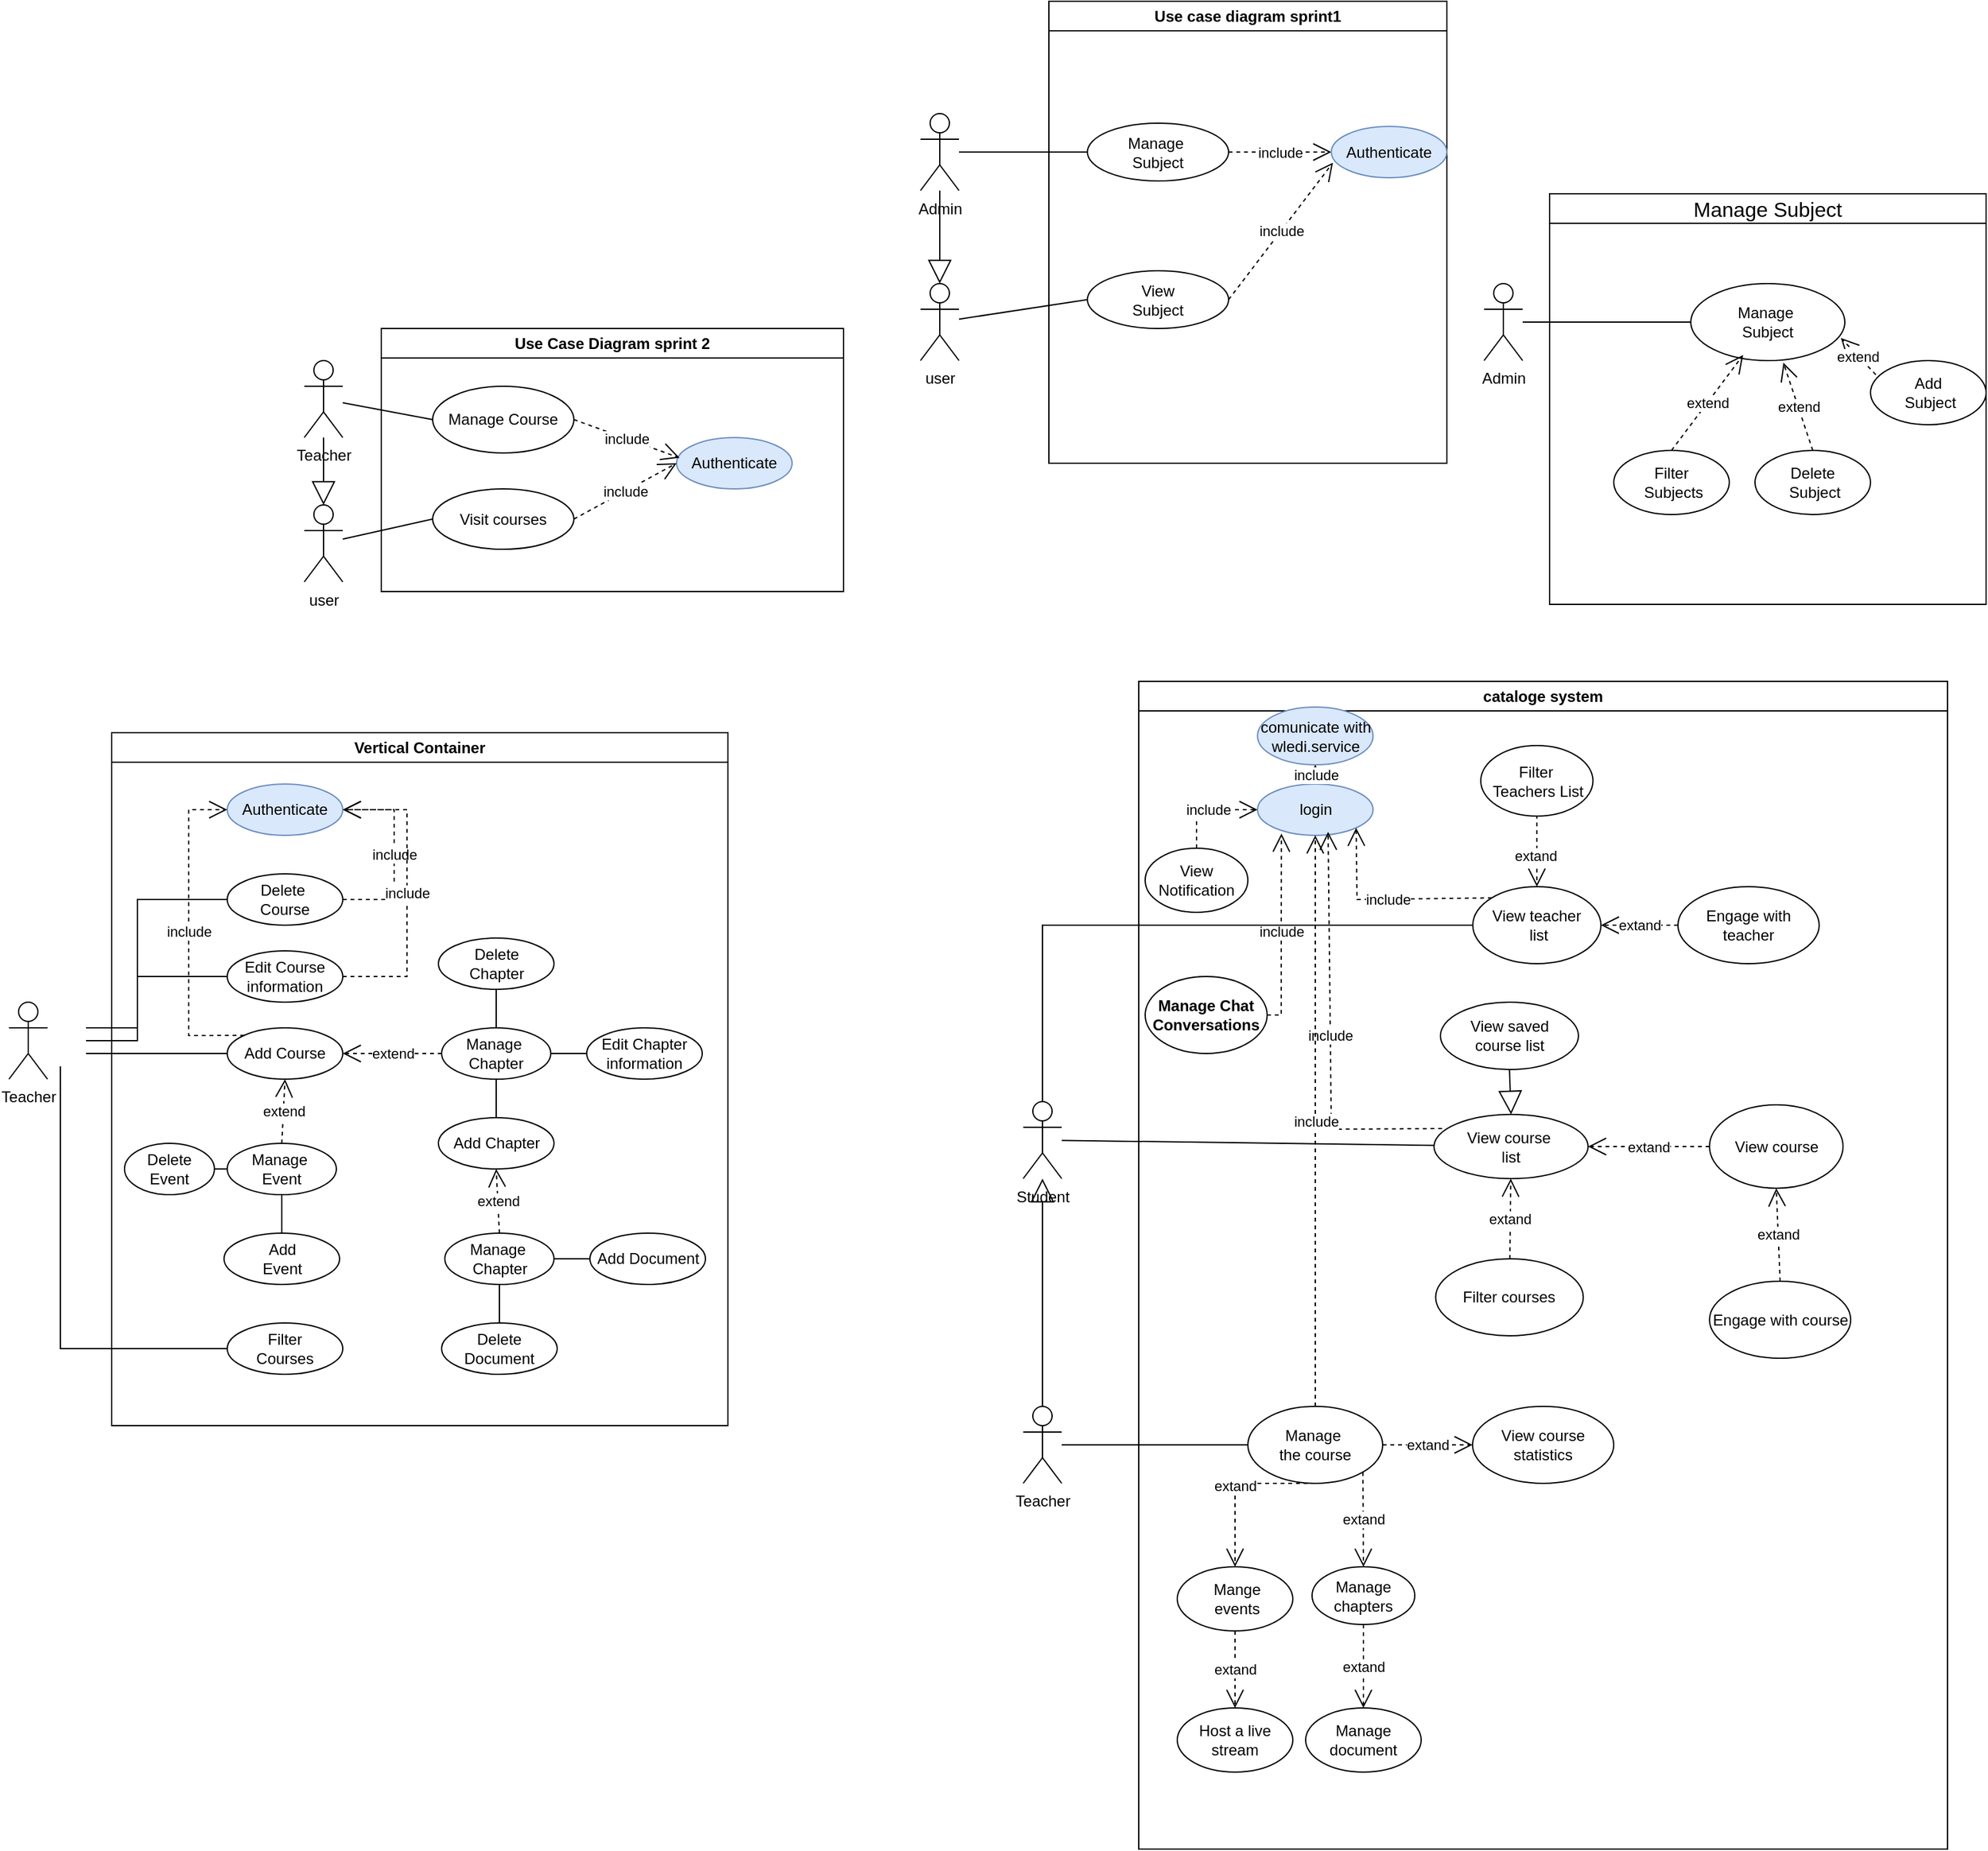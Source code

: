 <mxfile version="24.7.8">
  <diagram name="Page-1" id="SzHzPwQ4UlkWMSZUTKHr">
    <mxGraphModel dx="2593" dy="1928" grid="1" gridSize="10" guides="1" tooltips="1" connect="1" arrows="1" fold="1" page="1" pageScale="1" pageWidth="827" pageHeight="1169" math="0" shadow="0">
      <root>
        <mxCell id="0" />
        <mxCell id="1" parent="0" />
        <mxCell id="7-QTB2i3PnKzkWgtio7F-1" value="Teacher" style="shape=umlActor;verticalLabelPosition=bottom;verticalAlign=top;html=1;" parent="1" vertex="1">
          <mxGeometry x="40" y="585" width="30" height="60" as="geometry" />
        </mxCell>
        <mxCell id="7-QTB2i3PnKzkWgtio7F-2" value="cataloge system" style="swimlane;whiteSpace=wrap;html=1;" parent="1" vertex="1">
          <mxGeometry x="130" y="20" width="630" height="910" as="geometry">
            <mxRectangle x="130" y="20" width="130" height="30" as="alternateBounds" />
          </mxGeometry>
        </mxCell>
        <mxCell id="7-QTB2i3PnKzkWgtio7F-3" value="login" style="ellipse;whiteSpace=wrap;html=1;fillColor=#dae8fc;strokeColor=#6c8ebf;" parent="7-QTB2i3PnKzkWgtio7F-2" vertex="1">
          <mxGeometry x="92.5" y="80" width="90" height="40" as="geometry" />
        </mxCell>
        <mxCell id="7-QTB2i3PnKzkWgtio7F-5" value="comunicate with wledi.service" style="ellipse;whiteSpace=wrap;html=1;fillColor=#dae8fc;strokeColor=#6c8ebf;" parent="7-QTB2i3PnKzkWgtio7F-2" vertex="1">
          <mxGeometry x="92.5" y="20" width="90" height="45" as="geometry" />
        </mxCell>
        <mxCell id="7-QTB2i3PnKzkWgtio7F-4" value="include" style="endArrow=open;endSize=12;dashed=1;html=1;rounded=0;" parent="7-QTB2i3PnKzkWgtio7F-2" source="7-QTB2i3PnKzkWgtio7F-3" target="7-QTB2i3PnKzkWgtio7F-5" edge="1">
          <mxGeometry width="160" relative="1" as="geometry">
            <mxPoint x="290" y="100" as="sourcePoint" />
            <mxPoint x="450" y="100" as="targetPoint" />
          </mxGeometry>
        </mxCell>
        <mxCell id="7-QTB2i3PnKzkWgtio7F-10" value="View course&amp;nbsp;&lt;div&gt;list&lt;/div&gt;" style="ellipse;whiteSpace=wrap;html=1;" parent="7-QTB2i3PnKzkWgtio7F-2" vertex="1">
          <mxGeometry x="230" y="337.5" width="120" height="50" as="geometry" />
        </mxCell>
        <mxCell id="7-QTB2i3PnKzkWgtio7F-11" value="include" style="endArrow=open;endSize=12;dashed=1;html=1;rounded=0;entryX=0.611;entryY=0.931;entryDx=0;entryDy=0;entryPerimeter=0;exitX=0.052;exitY=0.22;exitDx=0;exitDy=0;exitPerimeter=0;" parent="7-QTB2i3PnKzkWgtio7F-2" source="7-QTB2i3PnKzkWgtio7F-10" target="7-QTB2i3PnKzkWgtio7F-3" edge="1">
          <mxGeometry width="160" relative="1" as="geometry">
            <mxPoint x="100" y="200" as="sourcePoint" />
            <mxPoint x="150" y="130" as="targetPoint" />
            <Array as="points">
              <mxPoint x="150" y="349" />
            </Array>
          </mxGeometry>
        </mxCell>
        <mxCell id="7-QTB2i3PnKzkWgtio7F-12" value="Filter courses" style="ellipse;whiteSpace=wrap;html=1;" parent="7-QTB2i3PnKzkWgtio7F-2" vertex="1">
          <mxGeometry x="231.25" y="450" width="115" height="60" as="geometry" />
        </mxCell>
        <mxCell id="7-QTB2i3PnKzkWgtio7F-14" value="extand" style="endArrow=open;endSize=12;dashed=1;html=1;rounded=0;" parent="7-QTB2i3PnKzkWgtio7F-2" source="7-QTB2i3PnKzkWgtio7F-12" target="7-QTB2i3PnKzkWgtio7F-10" edge="1">
          <mxGeometry width="160" relative="1" as="geometry">
            <mxPoint x="136" y="437.5" as="sourcePoint" />
            <mxPoint x="296" y="437.5" as="targetPoint" />
          </mxGeometry>
        </mxCell>
        <mxCell id="7-QTB2i3PnKzkWgtio7F-23" value="Manage&amp;nbsp;&lt;div&gt;the course&lt;/div&gt;" style="ellipse;whiteSpace=wrap;html=1;" parent="7-QTB2i3PnKzkWgtio7F-2" vertex="1">
          <mxGeometry x="85" y="565" width="105" height="60" as="geometry" />
        </mxCell>
        <mxCell id="7-QTB2i3PnKzkWgtio7F-26" value="&amp;nbsp;Mange&lt;div&gt;&amp;nbsp;events&lt;/div&gt;" style="ellipse;whiteSpace=wrap;html=1;" parent="7-QTB2i3PnKzkWgtio7F-2" vertex="1">
          <mxGeometry x="30" y="690" width="90" height="50" as="geometry" />
        </mxCell>
        <mxCell id="7-QTB2i3PnKzkWgtio7F-29" value="extand" style="endArrow=open;endSize=12;dashed=1;html=1;rounded=0;exitX=0.5;exitY=1;exitDx=0;exitDy=0;" parent="7-QTB2i3PnKzkWgtio7F-2" source="7-QTB2i3PnKzkWgtio7F-23" target="7-QTB2i3PnKzkWgtio7F-26" edge="1">
          <mxGeometry width="160" relative="1" as="geometry">
            <mxPoint x="330" y="625" as="sourcePoint" />
            <mxPoint x="438" y="673" as="targetPoint" />
            <Array as="points">
              <mxPoint x="75" y="625" />
            </Array>
          </mxGeometry>
        </mxCell>
        <mxCell id="7-QTB2i3PnKzkWgtio7F-28" value="extand" style="endArrow=open;endSize=12;dashed=1;html=1;rounded=0;entryX=0.5;entryY=0;entryDx=0;entryDy=0;" parent="7-QTB2i3PnKzkWgtio7F-2" source="7-QTB2i3PnKzkWgtio7F-68" target="7-QTB2i3PnKzkWgtio7F-30" edge="1">
          <mxGeometry width="160" relative="1" as="geometry">
            <mxPoint x="410" y="680" as="sourcePoint" />
            <mxPoint x="185" y="790" as="targetPoint" />
          </mxGeometry>
        </mxCell>
        <mxCell id="7-QTB2i3PnKzkWgtio7F-30" value="Manage document" style="ellipse;whiteSpace=wrap;html=1;" parent="7-QTB2i3PnKzkWgtio7F-2" vertex="1">
          <mxGeometry x="130" y="800" width="90" height="50" as="geometry" />
        </mxCell>
        <mxCell id="7-QTB2i3PnKzkWgtio7F-39" value="Host a live stream" style="ellipse;whiteSpace=wrap;html=1;" parent="7-QTB2i3PnKzkWgtio7F-2" vertex="1">
          <mxGeometry x="30" y="800" width="90" height="50" as="geometry" />
        </mxCell>
        <mxCell id="7-QTB2i3PnKzkWgtio7F-40" value="extand" style="endArrow=open;endSize=12;dashed=1;html=1;rounded=0;exitX=0.5;exitY=1;exitDx=0;exitDy=0;" parent="7-QTB2i3PnKzkWgtio7F-2" source="7-QTB2i3PnKzkWgtio7F-26" target="7-QTB2i3PnKzkWgtio7F-39" edge="1">
          <mxGeometry width="160" relative="1" as="geometry">
            <mxPoint x="330.441" y="725.719" as="sourcePoint" />
            <mxPoint x="383" y="804.29" as="targetPoint" />
          </mxGeometry>
        </mxCell>
        <mxCell id="7-QTB2i3PnKzkWgtio7F-41" value="include" style="endArrow=open;endSize=12;dashed=1;html=1;rounded=0;" parent="7-QTB2i3PnKzkWgtio7F-2" source="7-QTB2i3PnKzkWgtio7F-23" target="7-QTB2i3PnKzkWgtio7F-3" edge="1">
          <mxGeometry width="160" relative="1" as="geometry">
            <mxPoint x="155" y="260" as="sourcePoint" />
            <mxPoint x="155" y="180" as="targetPoint" />
          </mxGeometry>
        </mxCell>
        <mxCell id="7-QTB2i3PnKzkWgtio7F-64" value="Engage with course" style="ellipse;whiteSpace=wrap;html=1;" parent="7-QTB2i3PnKzkWgtio7F-2" vertex="1">
          <mxGeometry x="444.58" y="467.5" width="110" height="60" as="geometry" />
        </mxCell>
        <mxCell id="7-QTB2i3PnKzkWgtio7F-68" value="Manage chapters" style="ellipse;whiteSpace=wrap;html=1;" parent="7-QTB2i3PnKzkWgtio7F-2" vertex="1">
          <mxGeometry x="135" y="690" width="80" height="45" as="geometry" />
        </mxCell>
        <mxCell id="7-QTB2i3PnKzkWgtio7F-69" value="extand" style="endArrow=open;endSize=12;dashed=1;html=1;rounded=0;exitX=1;exitY=1;exitDx=0;exitDy=0;" parent="7-QTB2i3PnKzkWgtio7F-2" source="7-QTB2i3PnKzkWgtio7F-23" target="7-QTB2i3PnKzkWgtio7F-68" edge="1">
          <mxGeometry width="160" relative="1" as="geometry">
            <mxPoint x="380" y="600" as="sourcePoint" />
            <mxPoint x="492" y="790" as="targetPoint" />
          </mxGeometry>
        </mxCell>
        <mxCell id="aU6ynQUBwUIpJQbEk_p2-1" value="View course" style="ellipse;whiteSpace=wrap;html=1;" parent="7-QTB2i3PnKzkWgtio7F-2" vertex="1">
          <mxGeometry x="444.58" y="330" width="104" height="65" as="geometry" />
        </mxCell>
        <mxCell id="aU6ynQUBwUIpJQbEk_p2-2" value="extand" style="endArrow=open;endSize=12;dashed=1;html=1;rounded=0;" parent="7-QTB2i3PnKzkWgtio7F-2" source="aU6ynQUBwUIpJQbEk_p2-1" target="7-QTB2i3PnKzkWgtio7F-10" edge="1">
          <mxGeometry width="160" relative="1" as="geometry">
            <mxPoint x="396" y="435" as="sourcePoint" />
            <mxPoint x="398" y="360" as="targetPoint" />
          </mxGeometry>
        </mxCell>
        <mxCell id="aU6ynQUBwUIpJQbEk_p2-4" value="extand" style="endArrow=open;endSize=12;dashed=1;html=1;rounded=0;exitX=0.5;exitY=0;exitDx=0;exitDy=0;entryX=0.5;entryY=1;entryDx=0;entryDy=0;" parent="7-QTB2i3PnKzkWgtio7F-2" source="7-QTB2i3PnKzkWgtio7F-64" target="aU6ynQUBwUIpJQbEk_p2-1" edge="1">
          <mxGeometry width="160" relative="1" as="geometry">
            <mxPoint x="801" y="427.5" as="sourcePoint" />
            <mxPoint x="726.0" y="362.5" as="targetPoint" />
          </mxGeometry>
        </mxCell>
        <mxCell id="aU6ynQUBwUIpJQbEk_p2-8" value="View course&lt;div&gt;statistics&lt;/div&gt;" style="ellipse;whiteSpace=wrap;html=1;" parent="7-QTB2i3PnKzkWgtio7F-2" vertex="1">
          <mxGeometry x="260" y="565" width="110" height="60" as="geometry" />
        </mxCell>
        <mxCell id="aU6ynQUBwUIpJQbEk_p2-10" value="extand" style="endArrow=open;endSize=12;dashed=1;html=1;rounded=0;exitX=1;exitY=0.5;exitDx=0;exitDy=0;entryX=0;entryY=0.5;entryDx=0;entryDy=0;" parent="7-QTB2i3PnKzkWgtio7F-2" source="7-QTB2i3PnKzkWgtio7F-23" target="aU6ynQUBwUIpJQbEk_p2-8" edge="1">
          <mxGeometry width="160" relative="1" as="geometry">
            <mxPoint x="239" y="600" as="sourcePoint" />
            <mxPoint x="241" y="679" as="targetPoint" />
          </mxGeometry>
        </mxCell>
        <mxCell id="aU6ynQUBwUIpJQbEk_p2-11" value="View teacher&lt;div&gt;&amp;nbsp;list&lt;/div&gt;" style="ellipse;whiteSpace=wrap;html=1;" parent="7-QTB2i3PnKzkWgtio7F-2" vertex="1">
          <mxGeometry x="260.21" y="160" width="99.79" height="60" as="geometry" />
        </mxCell>
        <mxCell id="aU6ynQUBwUIpJQbEk_p2-14" value="" style="endArrow=open;endSize=12;dashed=1;html=1;rounded=0;entryX=0.5;entryY=0;entryDx=0;entryDy=0;exitX=0.5;exitY=0;exitDx=0;exitDy=0;" parent="7-QTB2i3PnKzkWgtio7F-2" source="aU6ynQUBwUIpJQbEk_p2-15" target="aU6ynQUBwUIpJQbEk_p2-11" edge="1">
          <mxGeometry width="160" relative="1" as="geometry">
            <mxPoint x="550.37" y="370" as="sourcePoint" />
            <mxPoint x="549.37" y="290" as="targetPoint" />
          </mxGeometry>
        </mxCell>
        <mxCell id="aU6ynQUBwUIpJQbEk_p2-21" value="extand" style="edgeLabel;html=1;align=center;verticalAlign=middle;resizable=0;points=[];" parent="aU6ynQUBwUIpJQbEk_p2-14" vertex="1" connectable="0">
          <mxGeometry x="0.567" y="-1" relative="1" as="geometry">
            <mxPoint as="offset" />
          </mxGeometry>
        </mxCell>
        <mxCell id="aU6ynQUBwUIpJQbEk_p2-15" value="Filter&lt;div&gt;&amp;nbsp;Teachers List&lt;/div&gt;" style="ellipse;whiteSpace=wrap;html=1;" parent="7-QTB2i3PnKzkWgtio7F-2" vertex="1">
          <mxGeometry x="266.41" y="50" width="87.39" height="55" as="geometry" />
        </mxCell>
        <mxCell id="aU6ynQUBwUIpJQbEk_p2-16" value="&lt;div&gt;Engage with teacher&lt;br&gt;&lt;/div&gt;" style="ellipse;whiteSpace=wrap;html=1;" parent="7-QTB2i3PnKzkWgtio7F-2" vertex="1">
          <mxGeometry x="420" y="160" width="110" height="60" as="geometry" />
        </mxCell>
        <mxCell id="aU6ynQUBwUIpJQbEk_p2-17" value="extand" style="endArrow=open;endSize=12;dashed=1;html=1;rounded=0;exitX=0;exitY=0.5;exitDx=0;exitDy=0;entryX=1;entryY=0.5;entryDx=0;entryDy=0;" parent="7-QTB2i3PnKzkWgtio7F-2" source="aU6ynQUBwUIpJQbEk_p2-16" target="aU6ynQUBwUIpJQbEk_p2-11" edge="1">
          <mxGeometry width="160" relative="1" as="geometry">
            <mxPoint x="1026.42" y="162" as="sourcePoint" />
            <mxPoint x="721.71" y="130" as="targetPoint" />
          </mxGeometry>
        </mxCell>
        <mxCell id="aU6ynQUBwUIpJQbEk_p2-18" value="include" style="endArrow=open;endSize=12;dashed=1;html=1;rounded=0;exitX=0;exitY=0;exitDx=0;exitDy=0;entryX=1;entryY=1;entryDx=0;entryDy=0;" parent="7-QTB2i3PnKzkWgtio7F-2" source="aU6ynQUBwUIpJQbEk_p2-11" target="7-QTB2i3PnKzkWgtio7F-3" edge="1">
          <mxGeometry width="160" relative="1" as="geometry">
            <mxPoint x="213" y="335" as="sourcePoint" />
            <mxPoint x="155" y="180" as="targetPoint" />
            <Array as="points">
              <mxPoint x="170" y="170" />
            </Array>
          </mxGeometry>
        </mxCell>
        <mxCell id="aU6ynQUBwUIpJQbEk_p2-19" value="View saved&lt;div&gt;course list&lt;/div&gt;" style="ellipse;whiteSpace=wrap;html=1;" parent="7-QTB2i3PnKzkWgtio7F-2" vertex="1">
          <mxGeometry x="235" y="250" width="107.5" height="52.5" as="geometry" />
        </mxCell>
        <mxCell id="aU6ynQUBwUIpJQbEk_p2-20" value="" style="endArrow=block;endSize=16;endFill=0;html=1;rounded=0;exitX=0.5;exitY=1;exitDx=0;exitDy=0;entryX=0.5;entryY=0;entryDx=0;entryDy=0;" parent="7-QTB2i3PnKzkWgtio7F-2" source="aU6ynQUBwUIpJQbEk_p2-19" target="7-QTB2i3PnKzkWgtio7F-10" edge="1">
          <mxGeometry width="160" relative="1" as="geometry">
            <mxPoint x="342.5" y="420" as="sourcePoint" />
            <mxPoint x="502.5" y="420" as="targetPoint" />
          </mxGeometry>
        </mxCell>
        <mxCell id="aU6ynQUBwUIpJQbEk_p2-22" value="View Notification" style="ellipse;whiteSpace=wrap;html=1;" parent="7-QTB2i3PnKzkWgtio7F-2" vertex="1">
          <mxGeometry x="5" y="130" width="80" height="50" as="geometry" />
        </mxCell>
        <mxCell id="aU6ynQUBwUIpJQbEk_p2-23" value="&lt;p&gt;&lt;strong&gt;Manage Chat Conversations&lt;/strong&gt;&lt;/p&gt;&lt;p&gt;&lt;/p&gt;" style="ellipse;whiteSpace=wrap;html=1;" parent="7-QTB2i3PnKzkWgtio7F-2" vertex="1">
          <mxGeometry x="5" y="230" width="95" height="60" as="geometry" />
        </mxCell>
        <mxCell id="aU6ynQUBwUIpJQbEk_p2-24" value="include" style="endArrow=open;endSize=12;dashed=1;html=1;rounded=0;exitX=0.5;exitY=0;exitDx=0;exitDy=0;entryX=0;entryY=0.5;entryDx=0;entryDy=0;" parent="7-QTB2i3PnKzkWgtio7F-2" source="aU6ynQUBwUIpJQbEk_p2-22" target="7-QTB2i3PnKzkWgtio7F-3" edge="1">
          <mxGeometry width="160" relative="1" as="geometry">
            <mxPoint x="92.5" y="555" as="sourcePoint" />
            <mxPoint x="92.5" y="110" as="targetPoint" />
            <Array as="points">
              <mxPoint x="45" y="100" />
            </Array>
          </mxGeometry>
        </mxCell>
        <mxCell id="aU6ynQUBwUIpJQbEk_p2-25" value="include" style="endArrow=open;endSize=12;dashed=1;html=1;rounded=0;exitX=1;exitY=0.5;exitDx=0;exitDy=0;entryX=0.207;entryY=0.967;entryDx=0;entryDy=0;entryPerimeter=0;" parent="7-QTB2i3PnKzkWgtio7F-2" source="aU6ynQUBwUIpJQbEk_p2-23" target="7-QTB2i3PnKzkWgtio7F-3" edge="1">
          <mxGeometry width="160" relative="1" as="geometry">
            <mxPoint x="55" y="140" as="sourcePoint" />
            <mxPoint x="103" y="110" as="targetPoint" />
            <Array as="points">
              <mxPoint x="111" y="260" />
              <mxPoint x="111" y="190" />
            </Array>
          </mxGeometry>
        </mxCell>
        <mxCell id="7-QTB2i3PnKzkWgtio7F-42" value="" style="endArrow=none;html=1;rounded=0;" parent="1" source="7-QTB2i3PnKzkWgtio7F-1" target="7-QTB2i3PnKzkWgtio7F-23" edge="1">
          <mxGeometry width="50" height="50" relative="1" as="geometry">
            <mxPoint x="350" y="670" as="sourcePoint" />
            <mxPoint x="400" y="620" as="targetPoint" />
          </mxGeometry>
        </mxCell>
        <mxCell id="7-QTB2i3PnKzkWgtio7F-43" value="Student" style="shape=umlActor;verticalLabelPosition=bottom;verticalAlign=top;html=1;" parent="1" vertex="1">
          <mxGeometry x="40" y="347.5" width="30" height="60" as="geometry" />
        </mxCell>
        <mxCell id="7-QTB2i3PnKzkWgtio7F-44" value="" style="endArrow=none;html=1;rounded=0;" parent="1" source="7-QTB2i3PnKzkWgtio7F-43" target="7-QTB2i3PnKzkWgtio7F-10" edge="1">
          <mxGeometry width="50" height="50" relative="1" as="geometry">
            <mxPoint x="350" y="500" as="sourcePoint" />
            <mxPoint x="400" y="450" as="targetPoint" />
          </mxGeometry>
        </mxCell>
        <mxCell id="7-QTB2i3PnKzkWgtio7F-45" value="" style="endArrow=block;endSize=16;endFill=0;html=1;rounded=0;exitX=0.5;exitY=0;exitDx=0;exitDy=0;exitPerimeter=0;" parent="1" source="7-QTB2i3PnKzkWgtio7F-1" target="7-QTB2i3PnKzkWgtio7F-43" edge="1">
          <mxGeometry width="160" relative="1" as="geometry">
            <mxPoint x="144" y="450" as="sourcePoint" />
            <mxPoint x="75" y="410" as="targetPoint" />
          </mxGeometry>
        </mxCell>
        <mxCell id="aU6ynQUBwUIpJQbEk_p2-13" value="" style="endArrow=none;html=1;rounded=0;entryX=0;entryY=0.5;entryDx=0;entryDy=0;exitX=0.5;exitY=0;exitDx=0;exitDy=0;exitPerimeter=0;" parent="1" source="7-QTB2i3PnKzkWgtio7F-43" target="aU6ynQUBwUIpJQbEk_p2-11" edge="1">
          <mxGeometry width="50" height="50" relative="1" as="geometry">
            <mxPoint x="222.5" y="244.37" as="sourcePoint" />
            <mxPoint x="435.5" y="245.37" as="targetPoint" />
            <Array as="points">
              <mxPoint x="55" y="210" />
            </Array>
          </mxGeometry>
        </mxCell>
        <mxCell id="wFOoATnKafNKtsVlD1zq-2" value="&lt;span style=&quot;font-size: 16px; font-weight: 400;&quot;&gt;Manage Subject&lt;/span&gt;" style="swimlane;whiteSpace=wrap;html=1;" parent="1" vertex="1">
          <mxGeometry x="450" y="-360" width="340" height="320" as="geometry">
            <mxRectangle x="450" y="-360" width="160" height="30" as="alternateBounds" />
          </mxGeometry>
        </mxCell>
        <mxCell id="wFOoATnKafNKtsVlD1zq-3" value="Manage&amp;nbsp;&lt;div&gt;Subject&lt;/div&gt;" style="ellipse;whiteSpace=wrap;html=1;" parent="wFOoATnKafNKtsVlD1zq-2" vertex="1">
          <mxGeometry x="110" y="70" width="120" height="60" as="geometry" />
        </mxCell>
        <mxCell id="dI0NqsDZH982HR5druRK-13" value="Add&lt;div&gt;&amp;nbsp;Subject&lt;/div&gt;" style="ellipse;whiteSpace=wrap;html=1;" vertex="1" parent="wFOoATnKafNKtsVlD1zq-2">
          <mxGeometry x="250" y="130" width="90" height="50" as="geometry" />
        </mxCell>
        <mxCell id="dI0NqsDZH982HR5druRK-14" value="&lt;div&gt;Delete&lt;/div&gt;&lt;div&gt;&lt;span style=&quot;color: rgba(0, 0, 0, 0); font-family: monospace; font-size: 0px; text-align: start; text-wrap: nowrap; background-color: initial;&quot;&gt;%3CmxGraphModel%3E%3Croot%3E%3CmxCell%20id%3D%220%22%2F%3E%3CmxCell%20id%3D%221%22%20parent%3D%220%22%2F%3E%3CmxCell%20id%3D%222%22%20value%3D%22Add%26lt%3Bdiv%26gt%3B%26amp%3Bnbsp%3BSubject%26lt%3B%2Fdiv%26gt%3B%22%20style%3D%22ellipse%3BwhiteSpace%3Dwrap%3Bhtml%3D1%3B%22%20vertex%3D%221%22%20parent%3D%221%22%3E%3CmxGeometry%20x%3D%22660%22%20y%3D%22-160%22%20width%3D%2290%22%20height%3D%2250%22%20as%3D%22geometry%22%2F%3E%3C%2FmxCell%3E%3C%2Froot%3E%3C%2FmxGraphModel%3E&lt;/span&gt;&amp;nbsp;Subject&lt;/div&gt;" style="ellipse;whiteSpace=wrap;html=1;" vertex="1" parent="wFOoATnKafNKtsVlD1zq-2">
          <mxGeometry x="160" y="200" width="90" height="50" as="geometry" />
        </mxCell>
        <mxCell id="dI0NqsDZH982HR5druRK-15" value="&lt;div&gt;Filter&lt;/div&gt;&lt;div&gt;&lt;span style=&quot;color: rgba(0, 0, 0, 0); font-family: monospace; font-size: 0px; text-align: start; text-wrap: nowrap; background-color: initial;&quot;&gt;%3CmxGraphModel%3E%3Croot%3E%3CmxCell%20id%3D%220%22%2F%3E%3CmxCell%20id%3D%221%22%20parent%3D%220%22%2F%3E%3CmxCell%20id%3D%222%22%20value%3D%22Add%26lt%3Bdiv%26gt%3B%26amp%3Bnbsp%3BSubject%26lt%3B%2Fdiv%26gt%3B%22%20style%3D%22ellipse%3BwhiteSpace%3Dwrap%3Bhtml%3D1%3B%22%20vertex%3D%221%22%20parent%3D%221%22%3E%3CmxGeometry%20x%3D%22660%22%20y%3D%22-160%22%20width%3D%2290%22%20height%3D%2250%22%20as%3D%22geometry%22%2F%3E%3C%2FmxCell%3E%3C%2Froot%3E%3C%2FmxGraphModel%3E&lt;/span&gt;&amp;nbsp;Subjects&lt;/div&gt;" style="ellipse;whiteSpace=wrap;html=1;" vertex="1" parent="wFOoATnKafNKtsVlD1zq-2">
          <mxGeometry x="50" y="200" width="90" height="50" as="geometry" />
        </mxCell>
        <mxCell id="dI0NqsDZH982HR5druRK-16" value="extend" style="endArrow=open;endSize=12;dashed=1;html=1;rounded=0;entryX=0.34;entryY=0.928;entryDx=0;entryDy=0;entryPerimeter=0;exitX=0.5;exitY=0;exitDx=0;exitDy=0;" edge="1" parent="wFOoATnKafNKtsVlD1zq-2" source="dI0NqsDZH982HR5druRK-15" target="wFOoATnKafNKtsVlD1zq-3">
          <mxGeometry width="160" relative="1" as="geometry">
            <mxPoint x="130" y="150" as="sourcePoint" />
            <mxPoint x="290" y="150" as="targetPoint" />
          </mxGeometry>
        </mxCell>
        <mxCell id="dI0NqsDZH982HR5druRK-17" value="extend" style="endArrow=open;endSize=12;dashed=1;html=1;rounded=0;entryX=0.601;entryY=1.028;entryDx=0;entryDy=0;entryPerimeter=0;exitX=0.5;exitY=0;exitDx=0;exitDy=0;" edge="1" parent="wFOoATnKafNKtsVlD1zq-2" source="dI0NqsDZH982HR5druRK-14" target="wFOoATnKafNKtsVlD1zq-3">
          <mxGeometry width="160" relative="1" as="geometry">
            <mxPoint x="105" y="210" as="sourcePoint" />
            <mxPoint x="161" y="136" as="targetPoint" />
          </mxGeometry>
        </mxCell>
        <mxCell id="dI0NqsDZH982HR5druRK-18" value="extend" style="endArrow=open;endSize=12;dashed=1;html=1;rounded=0;entryX=0.974;entryY=0.706;entryDx=0;entryDy=0;entryPerimeter=0;exitX=0.046;exitY=0.22;exitDx=0;exitDy=0;exitPerimeter=0;" edge="1" parent="wFOoATnKafNKtsVlD1zq-2" source="dI0NqsDZH982HR5druRK-13" target="wFOoATnKafNKtsVlD1zq-3">
          <mxGeometry width="160" relative="1" as="geometry">
            <mxPoint x="215" y="210" as="sourcePoint" />
            <mxPoint x="192" y="142" as="targetPoint" />
          </mxGeometry>
        </mxCell>
        <mxCell id="dI0NqsDZH982HR5druRK-1" value="Use case diagram sprint1" style="swimlane;whiteSpace=wrap;html=1;" vertex="1" parent="1">
          <mxGeometry x="60" y="-510" width="310" height="360" as="geometry" />
        </mxCell>
        <mxCell id="dI0NqsDZH982HR5druRK-2" value="Manage&amp;nbsp;&lt;div&gt;Subject&lt;/div&gt;" style="ellipse;whiteSpace=wrap;html=1;" vertex="1" parent="dI0NqsDZH982HR5druRK-1">
          <mxGeometry x="30" y="95" width="110" height="45" as="geometry" />
        </mxCell>
        <mxCell id="dI0NqsDZH982HR5druRK-3" value="include" style="endArrow=open;endSize=12;dashed=1;html=1;rounded=0;exitX=1;exitY=0.5;exitDx=0;exitDy=0;" edge="1" parent="dI0NqsDZH982HR5druRK-1" source="dI0NqsDZH982HR5druRK-2" target="dI0NqsDZH982HR5druRK-6">
          <mxGeometry width="160" relative="1" as="geometry">
            <mxPoint x="90" y="85" as="sourcePoint" />
            <mxPoint x="137.5" y="55" as="targetPoint" />
            <Array as="points" />
          </mxGeometry>
        </mxCell>
        <mxCell id="dI0NqsDZH982HR5druRK-6" value="Authenticate" style="ellipse;whiteSpace=wrap;html=1;fillColor=#dae8fc;strokeColor=#6c8ebf;" vertex="1" parent="dI0NqsDZH982HR5druRK-1">
          <mxGeometry x="220" y="97.5" width="90" height="40" as="geometry" />
        </mxCell>
        <mxCell id="dI0NqsDZH982HR5druRK-9" value="&lt;div&gt;View&lt;/div&gt;&lt;div&gt;Subject&lt;/div&gt;" style="ellipse;whiteSpace=wrap;html=1;" vertex="1" parent="dI0NqsDZH982HR5druRK-1">
          <mxGeometry x="30" y="210" width="110" height="45" as="geometry" />
        </mxCell>
        <mxCell id="dI0NqsDZH982HR5druRK-10" value="include" style="endArrow=open;endSize=12;dashed=1;html=1;rounded=0;exitX=1;exitY=0.5;exitDx=0;exitDy=0;entryX=0.014;entryY=0.707;entryDx=0;entryDy=0;entryPerimeter=0;" edge="1" parent="dI0NqsDZH982HR5druRK-1" source="dI0NqsDZH982HR5druRK-9" target="dI0NqsDZH982HR5druRK-6">
          <mxGeometry width="160" relative="1" as="geometry">
            <mxPoint x="90" y="164.18" as="sourcePoint" />
            <mxPoint x="227.28" y="80.0" as="targetPoint" />
            <Array as="points" />
          </mxGeometry>
        </mxCell>
        <mxCell id="dI0NqsDZH982HR5druRK-8" value="user" style="shape=umlActor;verticalLabelPosition=bottom;verticalAlign=top;html=1;outlineConnect=0;" vertex="1" parent="1">
          <mxGeometry x="-40" y="-290" width="30" height="60" as="geometry" />
        </mxCell>
        <mxCell id="dI0NqsDZH982HR5druRK-4" value="Admin" style="shape=umlActor;verticalLabelPosition=bottom;verticalAlign=top;html=1;" vertex="1" parent="1">
          <mxGeometry x="-40" y="-422.5" width="30" height="60" as="geometry" />
        </mxCell>
        <mxCell id="dI0NqsDZH982HR5druRK-5" value="" style="endArrow=none;html=1;rounded=0;fontSize=12;startSize=8;endSize=8;curved=1;entryX=0;entryY=0.5;entryDx=0;entryDy=0;" edge="1" parent="1" source="dI0NqsDZH982HR5druRK-4" target="dI0NqsDZH982HR5druRK-2">
          <mxGeometry width="50" height="50" relative="1" as="geometry">
            <mxPoint x="-42.5" y="-335" as="sourcePoint" />
            <mxPoint x="7.5" y="-385" as="targetPoint" />
          </mxGeometry>
        </mxCell>
        <mxCell id="dI0NqsDZH982HR5druRK-12" value="" style="endArrow=none;html=1;rounded=0;entryX=0;entryY=0.5;entryDx=0;entryDy=0;" edge="1" parent="1" source="dI0NqsDZH982HR5druRK-8" target="dI0NqsDZH982HR5druRK-9">
          <mxGeometry width="50" height="50" relative="1" as="geometry">
            <mxPoint x="30" y="-220" as="sourcePoint" />
            <mxPoint x="80" y="-270" as="targetPoint" />
          </mxGeometry>
        </mxCell>
        <mxCell id="wFOoATnKafNKtsVlD1zq-4" value="Admin" style="shape=umlActor;verticalLabelPosition=bottom;verticalAlign=top;html=1;" parent="1" vertex="1">
          <mxGeometry x="399" y="-290" width="30" height="60" as="geometry" />
        </mxCell>
        <mxCell id="wFOoATnKafNKtsVlD1zq-10" value="" style="endArrow=none;html=1;rounded=0;fontSize=12;startSize=8;endSize=8;curved=1;entryX=0;entryY=0.5;entryDx=0;entryDy=0;" parent="1" source="wFOoATnKafNKtsVlD1zq-4" target="wFOoATnKafNKtsVlD1zq-3" edge="1">
          <mxGeometry width="50" height="50" relative="1" as="geometry">
            <mxPoint x="440" y="-190" as="sourcePoint" />
            <mxPoint x="490" y="-240" as="targetPoint" />
          </mxGeometry>
        </mxCell>
        <mxCell id="dI0NqsDZH982HR5druRK-19" value="Use Case Diagram sprint 2" style="swimlane;whiteSpace=wrap;html=1;" vertex="1" parent="1">
          <mxGeometry x="-460" y="-255" width="360" height="205" as="geometry" />
        </mxCell>
        <mxCell id="dI0NqsDZH982HR5druRK-21" value="Authenticate" style="ellipse;whiteSpace=wrap;html=1;fillColor=#dae8fc;strokeColor=#6c8ebf;" vertex="1" parent="dI0NqsDZH982HR5druRK-19">
          <mxGeometry x="230" y="85" width="90" height="40" as="geometry" />
        </mxCell>
        <mxCell id="dI0NqsDZH982HR5druRK-25" value="Manage Course" style="ellipse;whiteSpace=wrap;html=1;" vertex="1" parent="dI0NqsDZH982HR5druRK-19">
          <mxGeometry x="40" y="45" width="110" height="52" as="geometry" />
        </mxCell>
        <mxCell id="dI0NqsDZH982HR5druRK-28" value="Visit courses" style="ellipse;whiteSpace=wrap;html=1;" vertex="1" parent="dI0NqsDZH982HR5druRK-19">
          <mxGeometry x="40" y="125" width="110" height="47" as="geometry" />
        </mxCell>
        <mxCell id="dI0NqsDZH982HR5druRK-29" value="include" style="endArrow=open;endSize=12;dashed=1;html=1;rounded=0;exitX=1;exitY=0.5;exitDx=0;exitDy=0;entryX=0.026;entryY=0.395;entryDx=0;entryDy=0;entryPerimeter=0;" edge="1" parent="dI0NqsDZH982HR5druRK-19" source="dI0NqsDZH982HR5druRK-25" target="dI0NqsDZH982HR5druRK-21">
          <mxGeometry width="160" relative="1" as="geometry">
            <mxPoint x="150" y="85" as="sourcePoint" />
            <mxPoint x="230" y="85" as="targetPoint" />
            <Array as="points" />
          </mxGeometry>
        </mxCell>
        <mxCell id="dI0NqsDZH982HR5druRK-30" value="include" style="endArrow=open;endSize=12;dashed=1;html=1;rounded=0;exitX=1;exitY=0.5;exitDx=0;exitDy=0;entryX=0;entryY=0.5;entryDx=0;entryDy=0;" edge="1" parent="dI0NqsDZH982HR5druRK-19" source="dI0NqsDZH982HR5druRK-28" target="dI0NqsDZH982HR5druRK-21">
          <mxGeometry width="160" relative="1" as="geometry">
            <mxPoint x="160" y="81" as="sourcePoint" />
            <mxPoint x="242" y="111" as="targetPoint" />
            <Array as="points" />
          </mxGeometry>
        </mxCell>
        <mxCell id="dI0NqsDZH982HR5druRK-22" value="user" style="shape=umlActor;verticalLabelPosition=bottom;verticalAlign=top;html=1;outlineConnect=0;" vertex="1" parent="1">
          <mxGeometry x="-520" y="-117.5" width="30" height="60" as="geometry" />
        </mxCell>
        <mxCell id="dI0NqsDZH982HR5druRK-23" value="Teacher&lt;div&gt;&lt;br&gt;&lt;/div&gt;" style="shape=umlActor;verticalLabelPosition=bottom;verticalAlign=top;html=1;" vertex="1" parent="1">
          <mxGeometry x="-520" y="-230" width="30" height="60" as="geometry" />
        </mxCell>
        <mxCell id="dI0NqsDZH982HR5druRK-24" value="" style="endArrow=block;endSize=16;endFill=0;html=1;rounded=0;entryX=0.5;entryY=0;entryDx=0;entryDy=0;entryPerimeter=0;" edge="1" parent="1" source="dI0NqsDZH982HR5druRK-4" target="dI0NqsDZH982HR5druRK-8">
          <mxGeometry width="160" relative="1" as="geometry">
            <mxPoint x="-200" y="-330.2" as="sourcePoint" />
            <mxPoint x="-40" y="-330.2" as="targetPoint" />
          </mxGeometry>
        </mxCell>
        <mxCell id="dI0NqsDZH982HR5druRK-27" value="" style="endArrow=block;endSize=16;endFill=0;html=1;rounded=0;entryX=0.5;entryY=0;entryDx=0;entryDy=0;entryPerimeter=0;" edge="1" parent="1" source="dI0NqsDZH982HR5druRK-23" target="dI0NqsDZH982HR5druRK-22">
          <mxGeometry width="160" relative="1" as="geometry">
            <mxPoint x="-590" y="-130" as="sourcePoint" />
            <mxPoint x="-430" y="-130" as="targetPoint" />
          </mxGeometry>
        </mxCell>
        <mxCell id="dI0NqsDZH982HR5druRK-31" value="" style="endArrow=none;html=1;rounded=0;entryX=0;entryY=0.5;entryDx=0;entryDy=0;" edge="1" parent="1" source="dI0NqsDZH982HR5druRK-23" target="dI0NqsDZH982HR5druRK-25">
          <mxGeometry width="50" height="50" relative="1" as="geometry">
            <mxPoint x="-480" y="-190" as="sourcePoint" />
            <mxPoint x="-420" y="-170" as="targetPoint" />
          </mxGeometry>
        </mxCell>
        <mxCell id="dI0NqsDZH982HR5druRK-32" value="" style="endArrow=none;html=1;rounded=0;entryX=0;entryY=0.5;entryDx=0;entryDy=0;" edge="1" parent="1" source="dI0NqsDZH982HR5druRK-22" target="dI0NqsDZH982HR5druRK-28">
          <mxGeometry width="50" height="50" relative="1" as="geometry">
            <mxPoint x="-480" y="-80" as="sourcePoint" />
            <mxPoint x="-410" y="-174" as="targetPoint" />
          </mxGeometry>
        </mxCell>
        <mxCell id="dI0NqsDZH982HR5druRK-33" value="Vertical Container" style="swimlane;whiteSpace=wrap;html=1;" vertex="1" parent="1">
          <mxGeometry x="-670" y="60" width="480" height="540" as="geometry" />
        </mxCell>
        <mxCell id="dI0NqsDZH982HR5druRK-35" value="Authenticate" style="ellipse;whiteSpace=wrap;html=1;fillColor=#dae8fc;strokeColor=#6c8ebf;" vertex="1" parent="dI0NqsDZH982HR5druRK-33">
          <mxGeometry x="90" y="40" width="90" height="40" as="geometry" />
        </mxCell>
        <mxCell id="dI0NqsDZH982HR5druRK-37" value="include" style="endArrow=open;endSize=12;dashed=1;html=1;rounded=0;entryX=1;entryY=0.5;entryDx=0;entryDy=0;exitX=1;exitY=0.5;exitDx=0;exitDy=0;" edge="1" parent="dI0NqsDZH982HR5druRK-33" target="dI0NqsDZH982HR5druRK-35" source="dI0NqsDZH982HR5druRK-38">
          <mxGeometry width="160" relative="1" as="geometry">
            <mxPoint x="220" y="130" as="sourcePoint" />
            <mxPoint x="172" y="116" as="targetPoint" />
            <Array as="points">
              <mxPoint x="220" y="130" />
              <mxPoint x="220" y="60" />
            </Array>
          </mxGeometry>
        </mxCell>
        <mxCell id="dI0NqsDZH982HR5druRK-38" value="Delete&amp;nbsp;&lt;div&gt;Course&lt;/div&gt;" style="ellipse;whiteSpace=wrap;html=1;" vertex="1" parent="dI0NqsDZH982HR5druRK-33">
          <mxGeometry x="90" y="110" width="90" height="40" as="geometry" />
        </mxCell>
        <mxCell id="dI0NqsDZH982HR5druRK-40" value="Edit&amp;nbsp;&lt;span style=&quot;background-color: initial;&quot;&gt;Course&lt;/span&gt;&lt;div&gt;&lt;span style=&quot;background-color: initial;&quot;&gt;information&lt;/span&gt;&lt;/div&gt;" style="ellipse;whiteSpace=wrap;html=1;" vertex="1" parent="dI0NqsDZH982HR5druRK-33">
          <mxGeometry x="90" y="170" width="90" height="40" as="geometry" />
        </mxCell>
        <mxCell id="dI0NqsDZH982HR5druRK-41" value="Add Course" style="ellipse;whiteSpace=wrap;html=1;" vertex="1" parent="dI0NqsDZH982HR5druRK-33">
          <mxGeometry x="90" y="230" width="90" height="40" as="geometry" />
        </mxCell>
        <mxCell id="dI0NqsDZH982HR5druRK-42" value="include" style="endArrow=open;endSize=12;dashed=1;html=1;rounded=0;exitX=1;exitY=0.5;exitDx=0;exitDy=0;" edge="1" parent="dI0NqsDZH982HR5druRK-33" source="dI0NqsDZH982HR5druRK-40">
          <mxGeometry width="160" relative="1" as="geometry">
            <mxPoint x="190" y="190" as="sourcePoint" />
            <mxPoint x="180" y="60" as="targetPoint" />
            <Array as="points">
              <mxPoint x="230" y="190" />
              <mxPoint x="230" y="60" />
            </Array>
          </mxGeometry>
        </mxCell>
        <mxCell id="dI0NqsDZH982HR5druRK-43" value="include" style="endArrow=open;endSize=12;dashed=1;html=1;rounded=0;exitX=0;exitY=0;exitDx=0;exitDy=0;" edge="1" parent="dI0NqsDZH982HR5druRK-33" source="dI0NqsDZH982HR5druRK-41" target="dI0NqsDZH982HR5druRK-35">
          <mxGeometry width="160" relative="1" as="geometry">
            <mxPoint x="10" y="190" as="sourcePoint" />
            <mxPoint x="10" y="60" as="targetPoint" />
            <Array as="points">
              <mxPoint x="60" y="236" />
              <mxPoint x="60" y="60" />
            </Array>
          </mxGeometry>
        </mxCell>
        <mxCell id="dI0NqsDZH982HR5druRK-44" value="" style="endArrow=none;html=1;rounded=0;entryX=0;entryY=0.5;entryDx=0;entryDy=0;" edge="1" parent="dI0NqsDZH982HR5druRK-33" target="dI0NqsDZH982HR5druRK-41">
          <mxGeometry width="50" height="50" relative="1" as="geometry">
            <mxPoint x="-20" y="250" as="sourcePoint" />
            <mxPoint x="50" y="230" as="targetPoint" />
          </mxGeometry>
        </mxCell>
        <mxCell id="dI0NqsDZH982HR5druRK-45" value="Manage&amp;nbsp;&lt;div&gt;Chapter&lt;/div&gt;" style="ellipse;whiteSpace=wrap;html=1;" vertex="1" parent="dI0NqsDZH982HR5druRK-33">
          <mxGeometry x="257" y="230" width="85" height="40" as="geometry" />
        </mxCell>
        <mxCell id="dI0NqsDZH982HR5druRK-46" value="extend" style="endArrow=open;endSize=12;dashed=1;html=1;rounded=0;entryX=1;entryY=0.5;entryDx=0;entryDy=0;exitX=0;exitY=0.5;exitDx=0;exitDy=0;" edge="1" parent="dI0NqsDZH982HR5druRK-33" source="dI0NqsDZH982HR5druRK-45" target="dI0NqsDZH982HR5druRK-41">
          <mxGeometry width="160" relative="1" as="geometry">
            <mxPoint x="170" y="310" as="sourcePoint" />
            <mxPoint x="330" y="310" as="targetPoint" />
          </mxGeometry>
        </mxCell>
        <mxCell id="dI0NqsDZH982HR5druRK-47" value="Delete&lt;div&gt;Chapter&lt;/div&gt;" style="ellipse;whiteSpace=wrap;html=1;" vertex="1" parent="dI0NqsDZH982HR5druRK-33">
          <mxGeometry x="254.5" y="160" width="90" height="40" as="geometry" />
        </mxCell>
        <mxCell id="dI0NqsDZH982HR5druRK-48" value="" style="endArrow=none;html=1;rounded=0;entryX=0.5;entryY=1;entryDx=0;entryDy=0;exitX=0.5;exitY=0;exitDx=0;exitDy=0;" edge="1" parent="dI0NqsDZH982HR5druRK-33" target="dI0NqsDZH982HR5druRK-47" source="dI0NqsDZH982HR5druRK-45">
          <mxGeometry width="50" height="50" relative="1" as="geometry">
            <mxPoint x="250" y="210" as="sourcePoint" />
            <mxPoint x="255.5" y="150" as="targetPoint" />
          </mxGeometry>
        </mxCell>
        <mxCell id="dI0NqsDZH982HR5druRK-49" value="Edit&amp;nbsp;&lt;span style=&quot;background-color: initial;&quot;&gt;Chapter&lt;/span&gt;&lt;div&gt;&lt;span style=&quot;background-color: initial;&quot;&gt;information&lt;/span&gt;&lt;/div&gt;" style="ellipse;whiteSpace=wrap;html=1;" vertex="1" parent="dI0NqsDZH982HR5druRK-33">
          <mxGeometry x="370" y="230" width="90" height="40" as="geometry" />
        </mxCell>
        <mxCell id="dI0NqsDZH982HR5druRK-50" value="" style="endArrow=none;html=1;rounded=0;entryX=0;entryY=0.5;entryDx=0;entryDy=0;exitX=1;exitY=0.5;exitDx=0;exitDy=0;" edge="1" parent="dI0NqsDZH982HR5druRK-33" target="dI0NqsDZH982HR5druRK-49" source="dI0NqsDZH982HR5druRK-45">
          <mxGeometry width="50" height="50" relative="1" as="geometry">
            <mxPoint x="415.5" y="300" as="sourcePoint" />
            <mxPoint x="371" y="220" as="targetPoint" />
          </mxGeometry>
        </mxCell>
        <mxCell id="dI0NqsDZH982HR5druRK-51" value="Add Chapter" style="ellipse;whiteSpace=wrap;html=1;" vertex="1" parent="dI0NqsDZH982HR5druRK-33">
          <mxGeometry x="254.5" y="300" width="90" height="40" as="geometry" />
        </mxCell>
        <mxCell id="dI0NqsDZH982HR5druRK-52" value="" style="endArrow=none;html=1;rounded=0;entryX=0.5;entryY=0;entryDx=0;entryDy=0;exitX=0.5;exitY=1;exitDx=0;exitDy=0;" edge="1" parent="dI0NqsDZH982HR5druRK-33" target="dI0NqsDZH982HR5druRK-51" source="dI0NqsDZH982HR5druRK-45">
          <mxGeometry width="50" height="50" relative="1" as="geometry">
            <mxPoint x="252" y="320" as="sourcePoint" />
            <mxPoint x="281" y="290" as="targetPoint" />
          </mxGeometry>
        </mxCell>
        <mxCell id="dI0NqsDZH982HR5druRK-53" value="extend" style="endArrow=open;endSize=12;dashed=1;html=1;rounded=0;exitX=0.5;exitY=0;exitDx=0;exitDy=0;entryX=0.5;entryY=1;entryDx=0;entryDy=0;" edge="1" parent="dI0NqsDZH982HR5druRK-33" source="dI0NqsDZH982HR5druRK-55" target="dI0NqsDZH982HR5druRK-51">
          <mxGeometry width="160" relative="1" as="geometry">
            <mxPoint x="317" y="370.0" as="sourcePoint" />
            <mxPoint x="350" y="360" as="targetPoint" />
          </mxGeometry>
        </mxCell>
        <mxCell id="dI0NqsDZH982HR5druRK-55" value="Manage&amp;nbsp;&lt;div&gt;Chapter&lt;/div&gt;" style="ellipse;whiteSpace=wrap;html=1;" vertex="1" parent="dI0NqsDZH982HR5druRK-33">
          <mxGeometry x="259.5" y="390" width="85" height="40" as="geometry" />
        </mxCell>
        <mxCell id="dI0NqsDZH982HR5druRK-56" value="Add Document" style="ellipse;whiteSpace=wrap;html=1;" vertex="1" parent="dI0NqsDZH982HR5druRK-33">
          <mxGeometry x="372.5" y="390" width="90" height="40" as="geometry" />
        </mxCell>
        <mxCell id="dI0NqsDZH982HR5druRK-57" value="" style="endArrow=none;html=1;rounded=0;entryX=0;entryY=0.5;entryDx=0;entryDy=0;exitX=1;exitY=0.5;exitDx=0;exitDy=0;" edge="1" parent="dI0NqsDZH982HR5druRK-33" source="dI0NqsDZH982HR5druRK-55" target="dI0NqsDZH982HR5druRK-56">
          <mxGeometry width="50" height="50" relative="1" as="geometry">
            <mxPoint x="418" y="460" as="sourcePoint" />
            <mxPoint x="373.5" y="380" as="targetPoint" />
          </mxGeometry>
        </mxCell>
        <mxCell id="dI0NqsDZH982HR5druRK-58" value="Delete&lt;div&gt;Document&lt;/div&gt;" style="ellipse;whiteSpace=wrap;html=1;" vertex="1" parent="dI0NqsDZH982HR5druRK-33">
          <mxGeometry x="257" y="460" width="90" height="40" as="geometry" />
        </mxCell>
        <mxCell id="dI0NqsDZH982HR5druRK-59" value="" style="endArrow=none;html=1;rounded=0;entryX=0.5;entryY=0;entryDx=0;entryDy=0;exitX=0.5;exitY=1;exitDx=0;exitDy=0;" edge="1" parent="dI0NqsDZH982HR5druRK-33" source="dI0NqsDZH982HR5druRK-55" target="dI0NqsDZH982HR5druRK-58">
          <mxGeometry width="50" height="50" relative="1" as="geometry">
            <mxPoint x="254.5" y="480" as="sourcePoint" />
            <mxPoint x="283.5" y="450" as="targetPoint" />
          </mxGeometry>
        </mxCell>
        <mxCell id="dI0NqsDZH982HR5druRK-60" value="Manage&amp;nbsp;&lt;div&gt;Event&lt;/div&gt;" style="ellipse;whiteSpace=wrap;html=1;" vertex="1" parent="dI0NqsDZH982HR5druRK-33">
          <mxGeometry x="90" y="320" width="85" height="40" as="geometry" />
        </mxCell>
        <mxCell id="dI0NqsDZH982HR5druRK-61" value="extend" style="endArrow=open;endSize=12;dashed=1;html=1;rounded=0;entryX=0.5;entryY=1;entryDx=0;entryDy=0;exitX=0.5;exitY=0;exitDx=0;exitDy=0;" edge="1" parent="dI0NqsDZH982HR5druRK-33" source="dI0NqsDZH982HR5druRK-60" target="dI0NqsDZH982HR5druRK-41">
          <mxGeometry width="160" relative="1" as="geometry">
            <mxPoint x="10" y="430" as="sourcePoint" />
            <mxPoint x="20" y="370" as="targetPoint" />
          </mxGeometry>
        </mxCell>
        <mxCell id="dI0NqsDZH982HR5druRK-62" value="Delete&lt;div&gt;Event&lt;/div&gt;" style="ellipse;whiteSpace=wrap;html=1;" vertex="1" parent="dI0NqsDZH982HR5druRK-33">
          <mxGeometry x="10" y="320" width="70" height="40" as="geometry" />
        </mxCell>
        <mxCell id="dI0NqsDZH982HR5druRK-63" value="" style="endArrow=none;html=1;rounded=0;entryX=1;entryY=0.5;entryDx=0;entryDy=0;exitX=0;exitY=0.5;exitDx=0;exitDy=0;" edge="1" parent="dI0NqsDZH982HR5druRK-33" source="dI0NqsDZH982HR5druRK-60" target="dI0NqsDZH982HR5druRK-62">
          <mxGeometry width="50" height="50" relative="1" as="geometry">
            <mxPoint x="140" y="390" as="sourcePoint" />
            <mxPoint x="95.5" y="270" as="targetPoint" />
          </mxGeometry>
        </mxCell>
        <mxCell id="dI0NqsDZH982HR5druRK-64" value="Add&lt;div&gt;Event&lt;/div&gt;" style="ellipse;whiteSpace=wrap;html=1;" vertex="1" parent="dI0NqsDZH982HR5druRK-33">
          <mxGeometry x="87.5" y="390" width="90" height="40" as="geometry" />
        </mxCell>
        <mxCell id="dI0NqsDZH982HR5druRK-65" value="" style="endArrow=none;html=1;rounded=0;entryX=0.5;entryY=0;entryDx=0;entryDy=0;exitX=0.5;exitY=1;exitDx=0;exitDy=0;" edge="1" parent="dI0NqsDZH982HR5druRK-33" source="dI0NqsDZH982HR5druRK-60" target="dI0NqsDZH982HR5druRK-64">
          <mxGeometry width="50" height="50" relative="1" as="geometry">
            <mxPoint x="255.5" y="420" as="sourcePoint" />
            <mxPoint x="211" y="340" as="targetPoint" />
          </mxGeometry>
        </mxCell>
        <mxCell id="dI0NqsDZH982HR5druRK-66" value="" style="endArrow=none;html=1;rounded=0;entryX=0;entryY=0.5;entryDx=0;entryDy=0;" edge="1" parent="dI0NqsDZH982HR5druRK-33" target="dI0NqsDZH982HR5druRK-40">
          <mxGeometry width="50" height="50" relative="1" as="geometry">
            <mxPoint x="-20" y="230" as="sourcePoint" />
            <mxPoint x="60" y="189.6" as="targetPoint" />
            <Array as="points">
              <mxPoint x="20" y="230" />
              <mxPoint x="20" y="190" />
            </Array>
          </mxGeometry>
        </mxCell>
        <mxCell id="dI0NqsDZH982HR5druRK-67" value="" style="endArrow=none;html=1;rounded=0;entryX=0;entryY=0.5;entryDx=0;entryDy=0;" edge="1" parent="dI0NqsDZH982HR5druRK-33">
          <mxGeometry width="50" height="50" relative="1" as="geometry">
            <mxPoint x="-20" y="240" as="sourcePoint" />
            <mxPoint x="90" y="130" as="targetPoint" />
            <Array as="points">
              <mxPoint x="20" y="240" />
              <mxPoint x="20" y="130" />
            </Array>
          </mxGeometry>
        </mxCell>
        <mxCell id="dI0NqsDZH982HR5druRK-68" value="Filter&lt;div&gt;Courses&lt;/div&gt;" style="ellipse;whiteSpace=wrap;html=1;" vertex="1" parent="dI0NqsDZH982HR5druRK-33">
          <mxGeometry x="90" y="460" width="90" height="40" as="geometry" />
        </mxCell>
        <mxCell id="dI0NqsDZH982HR5druRK-69" value="" style="endArrow=none;html=1;rounded=0;entryX=0;entryY=0.5;entryDx=0;entryDy=0;" edge="1" parent="dI0NqsDZH982HR5druRK-33" target="dI0NqsDZH982HR5druRK-68">
          <mxGeometry width="50" height="50" relative="1" as="geometry">
            <mxPoint x="-40" y="260" as="sourcePoint" />
            <mxPoint x="70" y="479.58" as="targetPoint" />
            <Array as="points">
              <mxPoint x="-40" y="480" />
            </Array>
          </mxGeometry>
        </mxCell>
        <mxCell id="dI0NqsDZH982HR5druRK-34" value="Teacher" style="shape=umlActor;verticalLabelPosition=bottom;verticalAlign=top;html=1;outlineConnect=0;" vertex="1" parent="1">
          <mxGeometry x="-750" y="270" width="30" height="60" as="geometry" />
        </mxCell>
      </root>
    </mxGraphModel>
  </diagram>
</mxfile>
